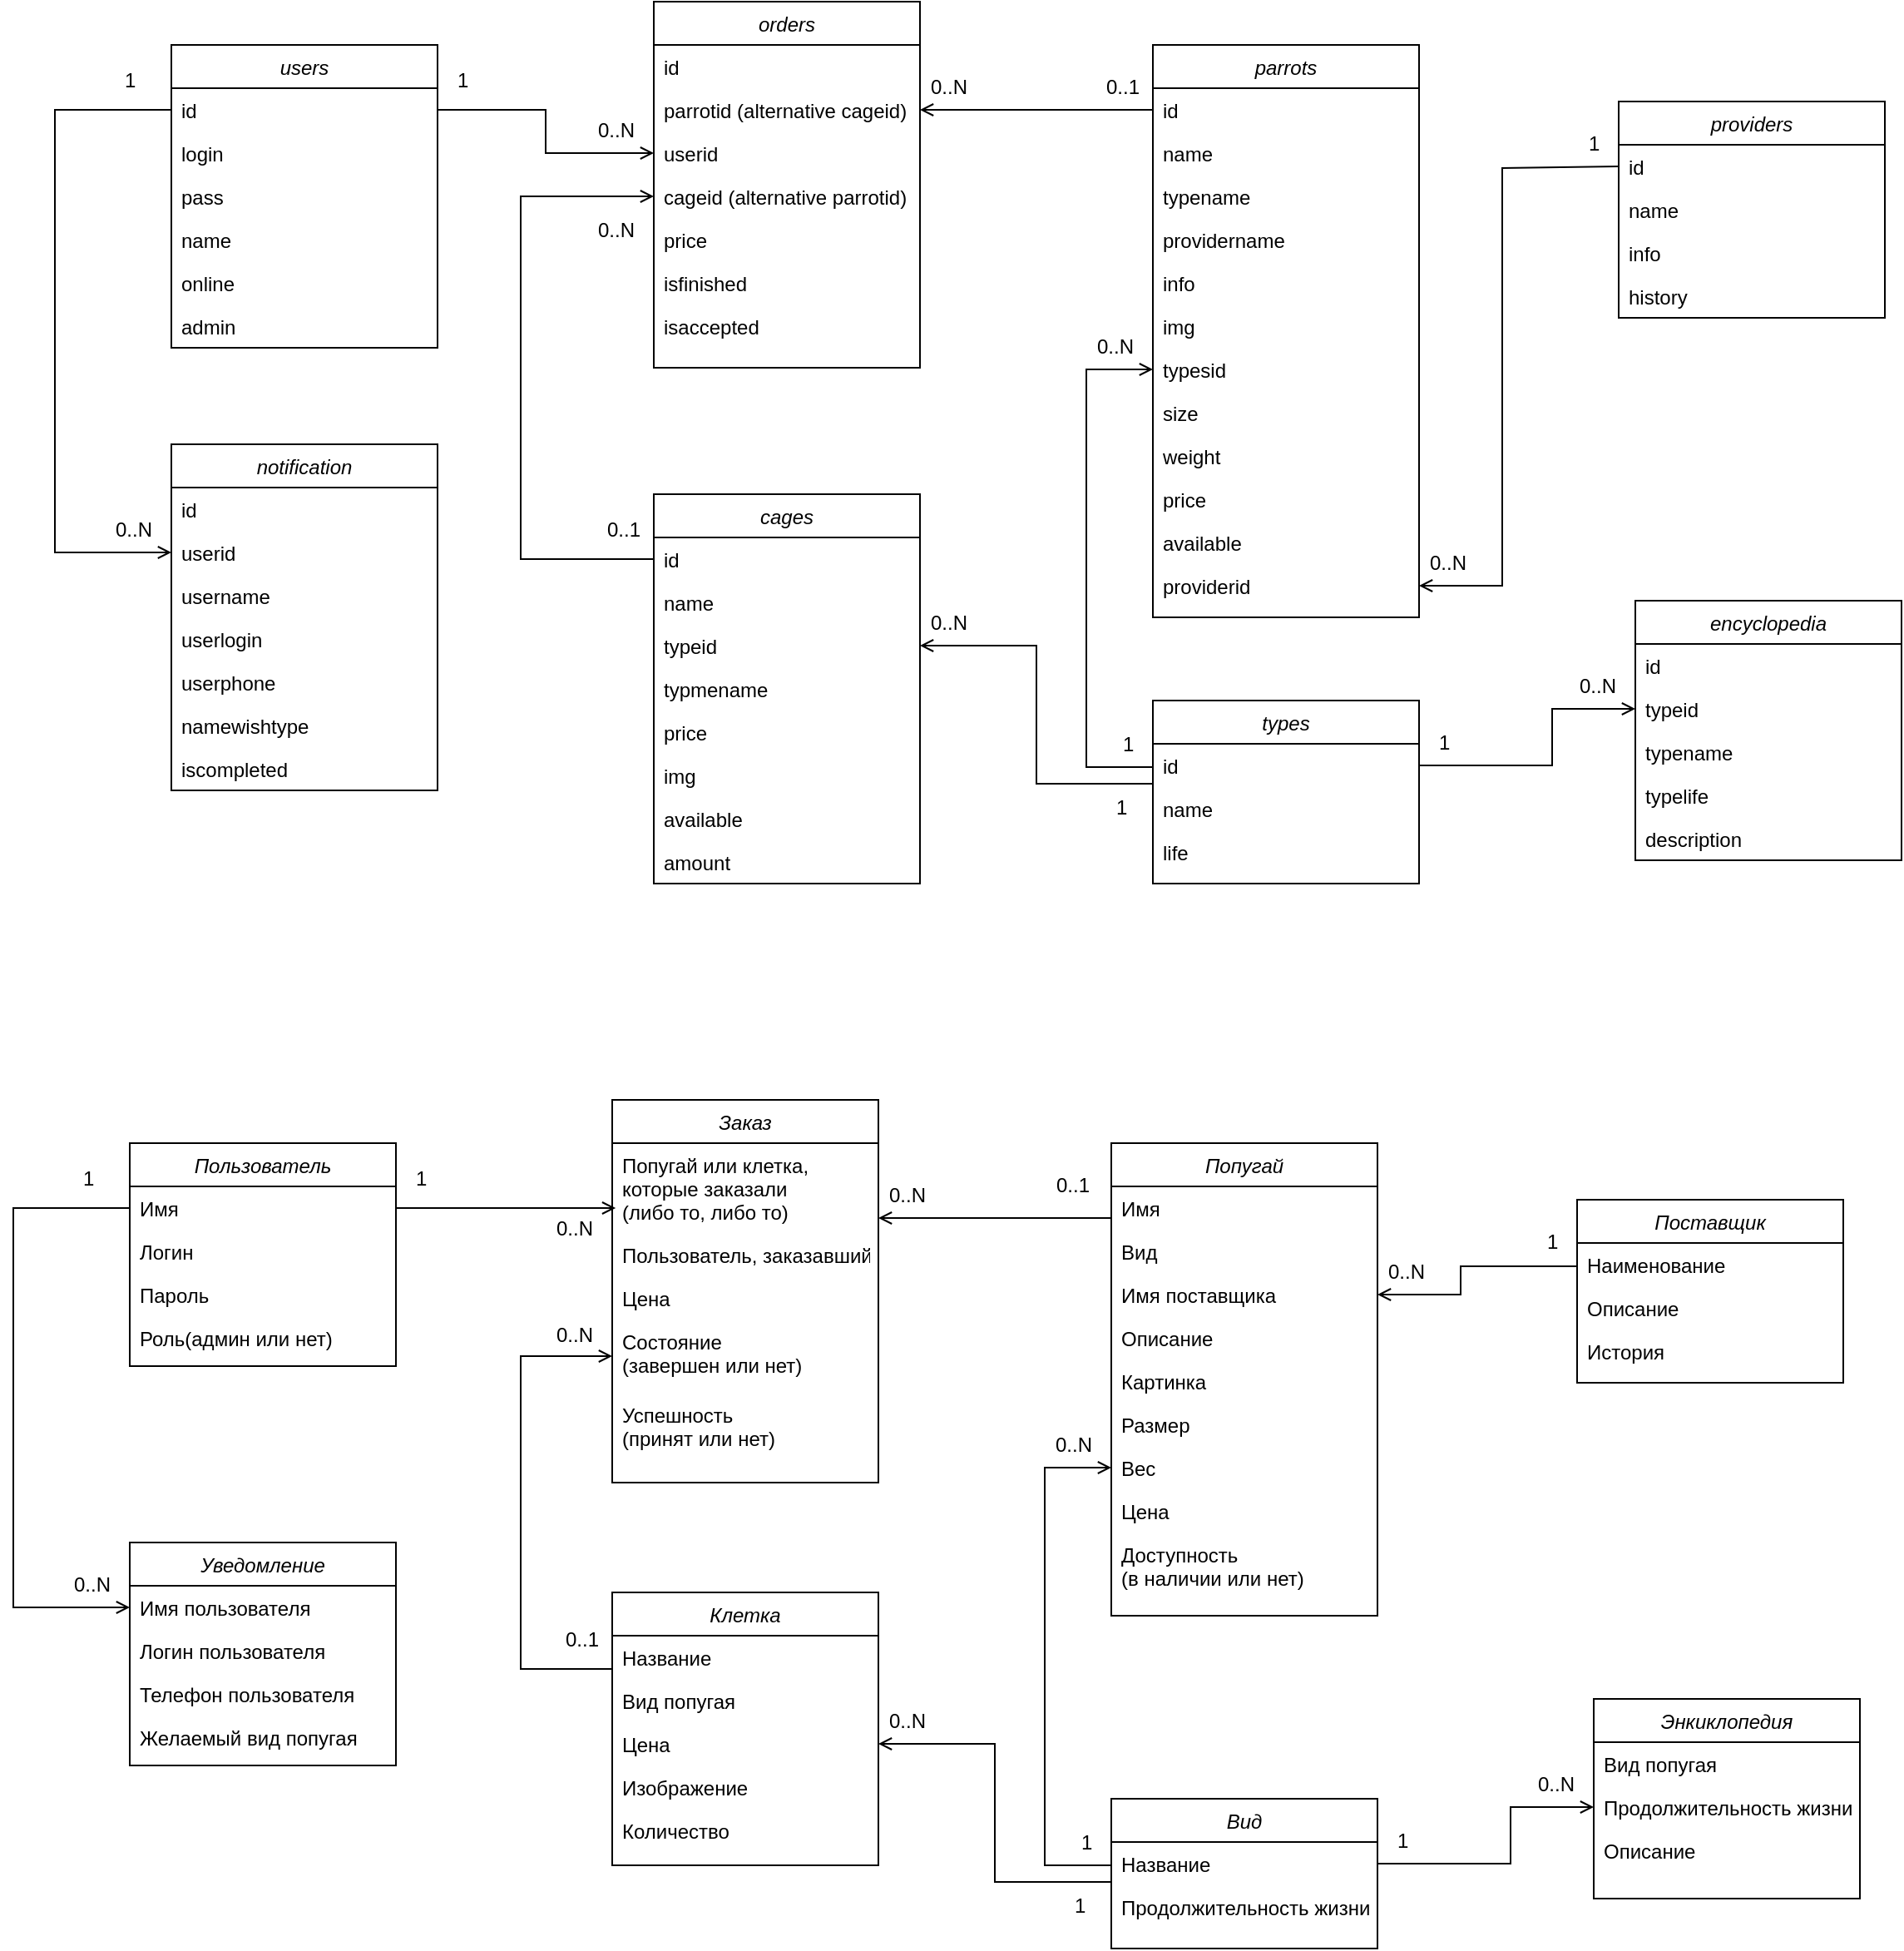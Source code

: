 <mxfile version="15.8.6" type="github">
  <diagram id="C5RBs43oDa-KdzZeNtuy" name="Page-1">
    <mxGraphModel dx="1422" dy="762" grid="1" gridSize="10" guides="1" tooltips="1" connect="1" arrows="1" fold="1" page="1" pageScale="1" pageWidth="1200" pageHeight="1600" math="0" shadow="0">
      <root>
        <mxCell id="WIyWlLk6GJQsqaUBKTNV-0" />
        <mxCell id="WIyWlLk6GJQsqaUBKTNV-1" parent="WIyWlLk6GJQsqaUBKTNV-0" />
        <mxCell id="zkfFHV4jXpPFQw0GAbJ--0" value="users" style="swimlane;fontStyle=2;align=center;verticalAlign=top;childLayout=stackLayout;horizontal=1;startSize=26;horizontalStack=0;resizeParent=1;resizeLast=0;collapsible=1;marginBottom=0;rounded=0;shadow=0;strokeWidth=1;" parent="WIyWlLk6GJQsqaUBKTNV-1" vertex="1">
          <mxGeometry x="140" y="116" width="160" height="182" as="geometry">
            <mxRectangle x="230" y="140" width="160" height="26" as="alternateBounds" />
          </mxGeometry>
        </mxCell>
        <mxCell id="zkfFHV4jXpPFQw0GAbJ--1" value="id" style="text;align=left;verticalAlign=top;spacingLeft=4;spacingRight=4;overflow=hidden;rotatable=0;points=[[0,0.5],[1,0.5]];portConstraint=eastwest;" parent="zkfFHV4jXpPFQw0GAbJ--0" vertex="1">
          <mxGeometry y="26" width="160" height="26" as="geometry" />
        </mxCell>
        <mxCell id="zkfFHV4jXpPFQw0GAbJ--2" value="login&#xa;" style="text;align=left;verticalAlign=top;spacingLeft=4;spacingRight=4;overflow=hidden;rotatable=0;points=[[0,0.5],[1,0.5]];portConstraint=eastwest;rounded=0;shadow=0;html=0;" parent="zkfFHV4jXpPFQw0GAbJ--0" vertex="1">
          <mxGeometry y="52" width="160" height="26" as="geometry" />
        </mxCell>
        <mxCell id="zkfFHV4jXpPFQw0GAbJ--3" value="pass" style="text;align=left;verticalAlign=top;spacingLeft=4;spacingRight=4;overflow=hidden;rotatable=0;points=[[0,0.5],[1,0.5]];portConstraint=eastwest;rounded=0;shadow=0;html=0;" parent="zkfFHV4jXpPFQw0GAbJ--0" vertex="1">
          <mxGeometry y="78" width="160" height="26" as="geometry" />
        </mxCell>
        <mxCell id="x8cH7TtN86eXFYDbmNAZ-0" value="name" style="text;align=left;verticalAlign=top;spacingLeft=4;spacingRight=4;overflow=hidden;rotatable=0;points=[[0,0.5],[1,0.5]];portConstraint=eastwest;rounded=0;shadow=0;html=0;" parent="zkfFHV4jXpPFQw0GAbJ--0" vertex="1">
          <mxGeometry y="104" width="160" height="26" as="geometry" />
        </mxCell>
        <mxCell id="x8cH7TtN86eXFYDbmNAZ-2" value="online" style="text;align=left;verticalAlign=top;spacingLeft=4;spacingRight=4;overflow=hidden;rotatable=0;points=[[0,0.5],[1,0.5]];portConstraint=eastwest;rounded=0;shadow=0;html=0;" parent="zkfFHV4jXpPFQw0GAbJ--0" vertex="1">
          <mxGeometry y="130" width="160" height="26" as="geometry" />
        </mxCell>
        <mxCell id="x8cH7TtN86eXFYDbmNAZ-4" value="admin" style="text;align=left;verticalAlign=top;spacingLeft=4;spacingRight=4;overflow=hidden;rotatable=0;points=[[0,0.5],[1,0.5]];portConstraint=eastwest;rounded=0;shadow=0;html=0;" parent="zkfFHV4jXpPFQw0GAbJ--0" vertex="1">
          <mxGeometry y="156" width="160" height="26" as="geometry" />
        </mxCell>
        <mxCell id="x8cH7TtN86eXFYDbmNAZ-5" value="notification" style="swimlane;fontStyle=2;align=center;verticalAlign=top;childLayout=stackLayout;horizontal=1;startSize=26;horizontalStack=0;resizeParent=1;resizeLast=0;collapsible=1;marginBottom=0;rounded=0;shadow=0;strokeWidth=1;" parent="WIyWlLk6GJQsqaUBKTNV-1" vertex="1">
          <mxGeometry x="140" y="356" width="160" height="208" as="geometry">
            <mxRectangle x="230" y="140" width="160" height="26" as="alternateBounds" />
          </mxGeometry>
        </mxCell>
        <mxCell id="x8cH7TtN86eXFYDbmNAZ-6" value="id" style="text;align=left;verticalAlign=top;spacingLeft=4;spacingRight=4;overflow=hidden;rotatable=0;points=[[0,0.5],[1,0.5]];portConstraint=eastwest;" parent="x8cH7TtN86eXFYDbmNAZ-5" vertex="1">
          <mxGeometry y="26" width="160" height="26" as="geometry" />
        </mxCell>
        <mxCell id="x8cH7TtN86eXFYDbmNAZ-7" value="userid" style="text;align=left;verticalAlign=top;spacingLeft=4;spacingRight=4;overflow=hidden;rotatable=0;points=[[0,0.5],[1,0.5]];portConstraint=eastwest;rounded=0;shadow=0;html=0;" parent="x8cH7TtN86eXFYDbmNAZ-5" vertex="1">
          <mxGeometry y="52" width="160" height="26" as="geometry" />
        </mxCell>
        <mxCell id="x8cH7TtN86eXFYDbmNAZ-8" value="username" style="text;align=left;verticalAlign=top;spacingLeft=4;spacingRight=4;overflow=hidden;rotatable=0;points=[[0,0.5],[1,0.5]];portConstraint=eastwest;rounded=0;shadow=0;html=0;" parent="x8cH7TtN86eXFYDbmNAZ-5" vertex="1">
          <mxGeometry y="78" width="160" height="26" as="geometry" />
        </mxCell>
        <mxCell id="x8cH7TtN86eXFYDbmNAZ-9" value="userlogin" style="text;align=left;verticalAlign=top;spacingLeft=4;spacingRight=4;overflow=hidden;rotatable=0;points=[[0,0.5],[1,0.5]];portConstraint=eastwest;rounded=0;shadow=0;html=0;" parent="x8cH7TtN86eXFYDbmNAZ-5" vertex="1">
          <mxGeometry y="104" width="160" height="26" as="geometry" />
        </mxCell>
        <mxCell id="x8cH7TtN86eXFYDbmNAZ-10" value="userphone" style="text;align=left;verticalAlign=top;spacingLeft=4;spacingRight=4;overflow=hidden;rotatable=0;points=[[0,0.5],[1,0.5]];portConstraint=eastwest;rounded=0;shadow=0;html=0;" parent="x8cH7TtN86eXFYDbmNAZ-5" vertex="1">
          <mxGeometry y="130" width="160" height="26" as="geometry" />
        </mxCell>
        <mxCell id="x8cH7TtN86eXFYDbmNAZ-11" value="namewishtype" style="text;align=left;verticalAlign=top;spacingLeft=4;spacingRight=4;overflow=hidden;rotatable=0;points=[[0,0.5],[1,0.5]];portConstraint=eastwest;rounded=0;shadow=0;html=0;" parent="x8cH7TtN86eXFYDbmNAZ-5" vertex="1">
          <mxGeometry y="156" width="160" height="26" as="geometry" />
        </mxCell>
        <mxCell id="x8cH7TtN86eXFYDbmNAZ-13" value="iscompleted" style="text;align=left;verticalAlign=top;spacingLeft=4;spacingRight=4;overflow=hidden;rotatable=0;points=[[0,0.5],[1,0.5]];portConstraint=eastwest;rounded=0;shadow=0;html=0;" parent="x8cH7TtN86eXFYDbmNAZ-5" vertex="1">
          <mxGeometry y="182" width="160" height="26" as="geometry" />
        </mxCell>
        <mxCell id="x8cH7TtN86eXFYDbmNAZ-14" value="" style="endArrow=open;shadow=0;strokeWidth=1;rounded=0;endFill=1;edgeStyle=elbowEdgeStyle;elbow=vertical;exitX=0;exitY=0.5;exitDx=0;exitDy=0;entryX=0;entryY=0.5;entryDx=0;entryDy=0;" parent="WIyWlLk6GJQsqaUBKTNV-1" source="zkfFHV4jXpPFQw0GAbJ--1" target="x8cH7TtN86eXFYDbmNAZ-7" edge="1">
          <mxGeometry x="0.5" y="41" relative="1" as="geometry">
            <mxPoint x="310" y="217" as="sourcePoint" />
            <mxPoint x="438" y="217" as="targetPoint" />
            <mxPoint x="-40" y="32" as="offset" />
            <Array as="points">
              <mxPoint x="70" y="286" />
            </Array>
          </mxGeometry>
        </mxCell>
        <mxCell id="x8cH7TtN86eXFYDbmNAZ-15" value="1" style="resizable=0;align=left;verticalAlign=bottom;labelBackgroundColor=none;fontSize=12;" parent="x8cH7TtN86eXFYDbmNAZ-14" connectable="0" vertex="1">
          <mxGeometry x="-1" relative="1" as="geometry">
            <mxPoint x="-30" y="-9" as="offset" />
          </mxGeometry>
        </mxCell>
        <mxCell id="x8cH7TtN86eXFYDbmNAZ-16" value="0..N" style="resizable=0;align=right;verticalAlign=bottom;labelBackgroundColor=none;fontSize=12;" parent="x8cH7TtN86eXFYDbmNAZ-14" connectable="0" vertex="1">
          <mxGeometry x="1" relative="1" as="geometry">
            <mxPoint x="-10" y="-5" as="offset" />
          </mxGeometry>
        </mxCell>
        <mxCell id="x8cH7TtN86eXFYDbmNAZ-25" value="orders" style="swimlane;fontStyle=2;align=center;verticalAlign=top;childLayout=stackLayout;horizontal=1;startSize=26;horizontalStack=0;resizeParent=1;resizeLast=0;collapsible=1;marginBottom=0;rounded=0;shadow=0;strokeWidth=1;" parent="WIyWlLk6GJQsqaUBKTNV-1" vertex="1">
          <mxGeometry x="430" y="90" width="160" height="220" as="geometry">
            <mxRectangle x="230" y="140" width="160" height="26" as="alternateBounds" />
          </mxGeometry>
        </mxCell>
        <mxCell id="x8cH7TtN86eXFYDbmNAZ-26" value="id" style="text;align=left;verticalAlign=top;spacingLeft=4;spacingRight=4;overflow=hidden;rotatable=0;points=[[0,0.5],[1,0.5]];portConstraint=eastwest;" parent="x8cH7TtN86eXFYDbmNAZ-25" vertex="1">
          <mxGeometry y="26" width="160" height="26" as="geometry" />
        </mxCell>
        <mxCell id="x8cH7TtN86eXFYDbmNAZ-27" value="parrotid (alternative cageid)" style="text;align=left;verticalAlign=top;spacingLeft=4;spacingRight=4;overflow=hidden;rotatable=0;points=[[0,0.5],[1,0.5]];portConstraint=eastwest;rounded=0;shadow=0;html=0;" parent="x8cH7TtN86eXFYDbmNAZ-25" vertex="1">
          <mxGeometry y="52" width="160" height="26" as="geometry" />
        </mxCell>
        <mxCell id="x8cH7TtN86eXFYDbmNAZ-28" value="userid " style="text;align=left;verticalAlign=top;spacingLeft=4;spacingRight=4;overflow=hidden;rotatable=0;points=[[0,0.5],[1,0.5]];portConstraint=eastwest;rounded=0;shadow=0;html=0;" parent="x8cH7TtN86eXFYDbmNAZ-25" vertex="1">
          <mxGeometry y="78" width="160" height="26" as="geometry" />
        </mxCell>
        <mxCell id="x8cH7TtN86eXFYDbmNAZ-29" value="cageid (alternative parrotid)" style="text;align=left;verticalAlign=top;spacingLeft=4;spacingRight=4;overflow=hidden;rotatable=0;points=[[0,0.5],[1,0.5]];portConstraint=eastwest;rounded=0;shadow=0;html=0;" parent="x8cH7TtN86eXFYDbmNAZ-25" vertex="1">
          <mxGeometry y="104" width="160" height="26" as="geometry" />
        </mxCell>
        <mxCell id="x8cH7TtN86eXFYDbmNAZ-30" value="price " style="text;align=left;verticalAlign=top;spacingLeft=4;spacingRight=4;overflow=hidden;rotatable=0;points=[[0,0.5],[1,0.5]];portConstraint=eastwest;rounded=0;shadow=0;html=0;" parent="x8cH7TtN86eXFYDbmNAZ-25" vertex="1">
          <mxGeometry y="130" width="160" height="26" as="geometry" />
        </mxCell>
        <mxCell id="x8cH7TtN86eXFYDbmNAZ-32" value="isfinished" style="text;align=left;verticalAlign=top;spacingLeft=4;spacingRight=4;overflow=hidden;rotatable=0;points=[[0,0.5],[1,0.5]];portConstraint=eastwest;rounded=0;shadow=0;html=0;" parent="x8cH7TtN86eXFYDbmNAZ-25" vertex="1">
          <mxGeometry y="156" width="160" height="26" as="geometry" />
        </mxCell>
        <mxCell id="x8cH7TtN86eXFYDbmNAZ-35" value="isaccepted" style="text;align=left;verticalAlign=top;spacingLeft=4;spacingRight=4;overflow=hidden;rotatable=0;points=[[0,0.5],[1,0.5]];portConstraint=eastwest;rounded=0;shadow=0;html=0;" parent="x8cH7TtN86eXFYDbmNAZ-25" vertex="1">
          <mxGeometry y="182" width="160" height="26" as="geometry" />
        </mxCell>
        <mxCell id="x8cH7TtN86eXFYDbmNAZ-39" value="" style="endArrow=open;shadow=0;strokeWidth=1;rounded=0;endFill=1;edgeStyle=elbowEdgeStyle;elbow=vertical;exitX=1;exitY=0.5;exitDx=0;exitDy=0;entryX=0;entryY=0.5;entryDx=0;entryDy=0;" parent="WIyWlLk6GJQsqaUBKTNV-1" source="zkfFHV4jXpPFQw0GAbJ--1" target="x8cH7TtN86eXFYDbmNAZ-28" edge="1">
          <mxGeometry x="0.5" y="41" relative="1" as="geometry">
            <mxPoint x="310" y="165" as="sourcePoint" />
            <mxPoint x="390" y="217" as="targetPoint" />
            <mxPoint x="-40" y="32" as="offset" />
            <Array as="points" />
          </mxGeometry>
        </mxCell>
        <mxCell id="x8cH7TtN86eXFYDbmNAZ-40" value="1" style="resizable=0;align=left;verticalAlign=bottom;labelBackgroundColor=none;fontSize=12;" parent="x8cH7TtN86eXFYDbmNAZ-39" connectable="0" vertex="1">
          <mxGeometry x="-1" relative="1" as="geometry">
            <mxPoint x="10" y="-9" as="offset" />
          </mxGeometry>
        </mxCell>
        <mxCell id="x8cH7TtN86eXFYDbmNAZ-43" value="0..N" style="resizable=0;align=right;verticalAlign=bottom;labelBackgroundColor=none;fontSize=12;" parent="WIyWlLk6GJQsqaUBKTNV-1" connectable="0" vertex="1">
          <mxGeometry x="420" y="176" as="geometry" />
        </mxCell>
        <mxCell id="x8cH7TtN86eXFYDbmNAZ-44" value="cages" style="swimlane;fontStyle=2;align=center;verticalAlign=top;childLayout=stackLayout;horizontal=1;startSize=26;horizontalStack=0;resizeParent=1;resizeLast=0;collapsible=1;marginBottom=0;rounded=0;shadow=0;strokeWidth=1;" parent="WIyWlLk6GJQsqaUBKTNV-1" vertex="1">
          <mxGeometry x="430" y="386" width="160" height="234" as="geometry">
            <mxRectangle x="230" y="140" width="160" height="26" as="alternateBounds" />
          </mxGeometry>
        </mxCell>
        <mxCell id="x8cH7TtN86eXFYDbmNAZ-45" value="id" style="text;align=left;verticalAlign=top;spacingLeft=4;spacingRight=4;overflow=hidden;rotatable=0;points=[[0,0.5],[1,0.5]];portConstraint=eastwest;" parent="x8cH7TtN86eXFYDbmNAZ-44" vertex="1">
          <mxGeometry y="26" width="160" height="26" as="geometry" />
        </mxCell>
        <mxCell id="x8cH7TtN86eXFYDbmNAZ-46" value="name" style="text;align=left;verticalAlign=top;spacingLeft=4;spacingRight=4;overflow=hidden;rotatable=0;points=[[0,0.5],[1,0.5]];portConstraint=eastwest;rounded=0;shadow=0;html=0;" parent="x8cH7TtN86eXFYDbmNAZ-44" vertex="1">
          <mxGeometry y="52" width="160" height="26" as="geometry" />
        </mxCell>
        <mxCell id="x8cH7TtN86eXFYDbmNAZ-47" value="typeid" style="text;align=left;verticalAlign=top;spacingLeft=4;spacingRight=4;overflow=hidden;rotatable=0;points=[[0,0.5],[1,0.5]];portConstraint=eastwest;rounded=0;shadow=0;html=0;" parent="x8cH7TtN86eXFYDbmNAZ-44" vertex="1">
          <mxGeometry y="78" width="160" height="26" as="geometry" />
        </mxCell>
        <mxCell id="x8cH7TtN86eXFYDbmNAZ-48" value="typmename" style="text;align=left;verticalAlign=top;spacingLeft=4;spacingRight=4;overflow=hidden;rotatable=0;points=[[0,0.5],[1,0.5]];portConstraint=eastwest;rounded=0;shadow=0;html=0;" parent="x8cH7TtN86eXFYDbmNAZ-44" vertex="1">
          <mxGeometry y="104" width="160" height="26" as="geometry" />
        </mxCell>
        <mxCell id="x8cH7TtN86eXFYDbmNAZ-49" value="price" style="text;align=left;verticalAlign=top;spacingLeft=4;spacingRight=4;overflow=hidden;rotatable=0;points=[[0,0.5],[1,0.5]];portConstraint=eastwest;rounded=0;shadow=0;html=0;" parent="x8cH7TtN86eXFYDbmNAZ-44" vertex="1">
          <mxGeometry y="130" width="160" height="26" as="geometry" />
        </mxCell>
        <mxCell id="x8cH7TtN86eXFYDbmNAZ-50" value="img" style="text;align=left;verticalAlign=top;spacingLeft=4;spacingRight=4;overflow=hidden;rotatable=0;points=[[0,0.5],[1,0.5]];portConstraint=eastwest;rounded=0;shadow=0;html=0;" parent="x8cH7TtN86eXFYDbmNAZ-44" vertex="1">
          <mxGeometry y="156" width="160" height="26" as="geometry" />
        </mxCell>
        <mxCell id="x8cH7TtN86eXFYDbmNAZ-51" value="available" style="text;align=left;verticalAlign=top;spacingLeft=4;spacingRight=4;overflow=hidden;rotatable=0;points=[[0,0.5],[1,0.5]];portConstraint=eastwest;rounded=0;shadow=0;html=0;" parent="x8cH7TtN86eXFYDbmNAZ-44" vertex="1">
          <mxGeometry y="182" width="160" height="26" as="geometry" />
        </mxCell>
        <mxCell id="x8cH7TtN86eXFYDbmNAZ-54" value="amount" style="text;align=left;verticalAlign=top;spacingLeft=4;spacingRight=4;overflow=hidden;rotatable=0;points=[[0,0.5],[1,0.5]];portConstraint=eastwest;rounded=0;shadow=0;html=0;" parent="x8cH7TtN86eXFYDbmNAZ-44" vertex="1">
          <mxGeometry y="208" width="160" height="26" as="geometry" />
        </mxCell>
        <mxCell id="x8cH7TtN86eXFYDbmNAZ-57" value="" style="endArrow=open;shadow=0;strokeWidth=1;rounded=0;endFill=1;edgeStyle=elbowEdgeStyle;elbow=vertical;exitX=0;exitY=0.5;exitDx=0;exitDy=0;entryX=0;entryY=0.5;entryDx=0;entryDy=0;" parent="WIyWlLk6GJQsqaUBKTNV-1" source="x8cH7TtN86eXFYDbmNAZ-45" target="x8cH7TtN86eXFYDbmNAZ-29" edge="1">
          <mxGeometry x="0.5" y="41" relative="1" as="geometry">
            <mxPoint x="380" y="236" as="sourcePoint" />
            <mxPoint x="380" y="502" as="targetPoint" />
            <mxPoint x="-40" y="32" as="offset" />
            <Array as="points">
              <mxPoint x="350" y="316" />
            </Array>
          </mxGeometry>
        </mxCell>
        <mxCell id="x8cH7TtN86eXFYDbmNAZ-58" value="0..1" style="resizable=0;align=left;verticalAlign=bottom;labelBackgroundColor=none;fontSize=12;" parent="x8cH7TtN86eXFYDbmNAZ-57" connectable="0" vertex="1">
          <mxGeometry x="-1" relative="1" as="geometry">
            <mxPoint x="-30" y="-9" as="offset" />
          </mxGeometry>
        </mxCell>
        <mxCell id="x8cH7TtN86eXFYDbmNAZ-59" value="0..N" style="resizable=0;align=right;verticalAlign=bottom;labelBackgroundColor=none;fontSize=12;" parent="x8cH7TtN86eXFYDbmNAZ-57" connectable="0" vertex="1">
          <mxGeometry x="1" relative="1" as="geometry">
            <mxPoint x="-10" y="29" as="offset" />
          </mxGeometry>
        </mxCell>
        <mxCell id="x8cH7TtN86eXFYDbmNAZ-61" value="parrots" style="swimlane;fontStyle=2;align=center;verticalAlign=top;childLayout=stackLayout;horizontal=1;startSize=26;horizontalStack=0;resizeParent=1;resizeLast=0;collapsible=1;marginBottom=0;rounded=0;shadow=0;strokeWidth=1;" parent="WIyWlLk6GJQsqaUBKTNV-1" vertex="1">
          <mxGeometry x="730" y="116" width="160" height="344" as="geometry">
            <mxRectangle x="230" y="140" width="160" height="26" as="alternateBounds" />
          </mxGeometry>
        </mxCell>
        <mxCell id="x8cH7TtN86eXFYDbmNAZ-62" value="id" style="text;align=left;verticalAlign=top;spacingLeft=4;spacingRight=4;overflow=hidden;rotatable=0;points=[[0,0.5],[1,0.5]];portConstraint=eastwest;" parent="x8cH7TtN86eXFYDbmNAZ-61" vertex="1">
          <mxGeometry y="26" width="160" height="26" as="geometry" />
        </mxCell>
        <mxCell id="x8cH7TtN86eXFYDbmNAZ-63" value="name" style="text;align=left;verticalAlign=top;spacingLeft=4;spacingRight=4;overflow=hidden;rotatable=0;points=[[0,0.5],[1,0.5]];portConstraint=eastwest;rounded=0;shadow=0;html=0;" parent="x8cH7TtN86eXFYDbmNAZ-61" vertex="1">
          <mxGeometry y="52" width="160" height="26" as="geometry" />
        </mxCell>
        <mxCell id="x8cH7TtN86eXFYDbmNAZ-64" value="typename" style="text;align=left;verticalAlign=top;spacingLeft=4;spacingRight=4;overflow=hidden;rotatable=0;points=[[0,0.5],[1,0.5]];portConstraint=eastwest;rounded=0;shadow=0;html=0;" parent="x8cH7TtN86eXFYDbmNAZ-61" vertex="1">
          <mxGeometry y="78" width="160" height="26" as="geometry" />
        </mxCell>
        <mxCell id="x8cH7TtN86eXFYDbmNAZ-65" value="providername" style="text;align=left;verticalAlign=top;spacingLeft=4;spacingRight=4;overflow=hidden;rotatable=0;points=[[0,0.5],[1,0.5]];portConstraint=eastwest;rounded=0;shadow=0;html=0;" parent="x8cH7TtN86eXFYDbmNAZ-61" vertex="1">
          <mxGeometry y="104" width="160" height="26" as="geometry" />
        </mxCell>
        <mxCell id="x8cH7TtN86eXFYDbmNAZ-66" value="info" style="text;align=left;verticalAlign=top;spacingLeft=4;spacingRight=4;overflow=hidden;rotatable=0;points=[[0,0.5],[1,0.5]];portConstraint=eastwest;rounded=0;shadow=0;html=0;" parent="x8cH7TtN86eXFYDbmNAZ-61" vertex="1">
          <mxGeometry y="130" width="160" height="26" as="geometry" />
        </mxCell>
        <mxCell id="x8cH7TtN86eXFYDbmNAZ-67" value="img" style="text;align=left;verticalAlign=top;spacingLeft=4;spacingRight=4;overflow=hidden;rotatable=0;points=[[0,0.5],[1,0.5]];portConstraint=eastwest;rounded=0;shadow=0;html=0;" parent="x8cH7TtN86eXFYDbmNAZ-61" vertex="1">
          <mxGeometry y="156" width="160" height="26" as="geometry" />
        </mxCell>
        <mxCell id="x8cH7TtN86eXFYDbmNAZ-68" value="typesid" style="text;align=left;verticalAlign=top;spacingLeft=4;spacingRight=4;overflow=hidden;rotatable=0;points=[[0,0.5],[1,0.5]];portConstraint=eastwest;rounded=0;shadow=0;html=0;" parent="x8cH7TtN86eXFYDbmNAZ-61" vertex="1">
          <mxGeometry y="182" width="160" height="26" as="geometry" />
        </mxCell>
        <mxCell id="x8cH7TtN86eXFYDbmNAZ-69" value="size" style="text;align=left;verticalAlign=top;spacingLeft=4;spacingRight=4;overflow=hidden;rotatable=0;points=[[0,0.5],[1,0.5]];portConstraint=eastwest;rounded=0;shadow=0;html=0;" parent="x8cH7TtN86eXFYDbmNAZ-61" vertex="1">
          <mxGeometry y="208" width="160" height="26" as="geometry" />
        </mxCell>
        <mxCell id="x8cH7TtN86eXFYDbmNAZ-70" value="weight" style="text;align=left;verticalAlign=top;spacingLeft=4;spacingRight=4;overflow=hidden;rotatable=0;points=[[0,0.5],[1,0.5]];portConstraint=eastwest;rounded=0;shadow=0;html=0;" parent="x8cH7TtN86eXFYDbmNAZ-61" vertex="1">
          <mxGeometry y="234" width="160" height="26" as="geometry" />
        </mxCell>
        <mxCell id="x8cH7TtN86eXFYDbmNAZ-71" value="price" style="text;align=left;verticalAlign=top;spacingLeft=4;spacingRight=4;overflow=hidden;rotatable=0;points=[[0,0.5],[1,0.5]];portConstraint=eastwest;rounded=0;shadow=0;html=0;" parent="x8cH7TtN86eXFYDbmNAZ-61" vertex="1">
          <mxGeometry y="260" width="160" height="26" as="geometry" />
        </mxCell>
        <mxCell id="x8cH7TtN86eXFYDbmNAZ-73" value="available" style="text;align=left;verticalAlign=top;spacingLeft=4;spacingRight=4;overflow=hidden;rotatable=0;points=[[0,0.5],[1,0.5]];portConstraint=eastwest;rounded=0;shadow=0;html=0;" parent="x8cH7TtN86eXFYDbmNAZ-61" vertex="1">
          <mxGeometry y="286" width="160" height="26" as="geometry" />
        </mxCell>
        <mxCell id="x8cH7TtN86eXFYDbmNAZ-74" value="providerid" style="text;align=left;verticalAlign=top;spacingLeft=4;spacingRight=4;overflow=hidden;rotatable=0;points=[[0,0.5],[1,0.5]];portConstraint=eastwest;rounded=0;shadow=0;html=0;" parent="x8cH7TtN86eXFYDbmNAZ-61" vertex="1">
          <mxGeometry y="312" width="160" height="26" as="geometry" />
        </mxCell>
        <mxCell id="x8cH7TtN86eXFYDbmNAZ-79" value="" style="endArrow=open;shadow=0;strokeWidth=1;rounded=0;endFill=1;edgeStyle=elbowEdgeStyle;elbow=vertical;exitX=0;exitY=0.5;exitDx=0;exitDy=0;entryX=1;entryY=0.5;entryDx=0;entryDy=0;" parent="WIyWlLk6GJQsqaUBKTNV-1" source="x8cH7TtN86eXFYDbmNAZ-62" target="x8cH7TtN86eXFYDbmNAZ-27" edge="1">
          <mxGeometry x="0.5" y="41" relative="1" as="geometry">
            <mxPoint x="660" y="230" as="sourcePoint" />
            <mxPoint x="660" y="496" as="targetPoint" />
            <mxPoint x="-40" y="32" as="offset" />
            <Array as="points">
              <mxPoint x="710" y="155" />
            </Array>
          </mxGeometry>
        </mxCell>
        <mxCell id="x8cH7TtN86eXFYDbmNAZ-80" value="0..1" style="resizable=0;align=left;verticalAlign=bottom;labelBackgroundColor=none;fontSize=12;" parent="x8cH7TtN86eXFYDbmNAZ-79" connectable="0" vertex="1">
          <mxGeometry x="-1" relative="1" as="geometry">
            <mxPoint x="-30" y="-5" as="offset" />
          </mxGeometry>
        </mxCell>
        <mxCell id="x8cH7TtN86eXFYDbmNAZ-81" value="0..N" style="resizable=0;align=right;verticalAlign=bottom;labelBackgroundColor=none;fontSize=12;" parent="x8cH7TtN86eXFYDbmNAZ-79" connectable="0" vertex="1">
          <mxGeometry x="1" relative="1" as="geometry">
            <mxPoint x="30" y="-5" as="offset" />
          </mxGeometry>
        </mxCell>
        <mxCell id="x8cH7TtN86eXFYDbmNAZ-82" value="types" style="swimlane;fontStyle=2;align=center;verticalAlign=top;childLayout=stackLayout;horizontal=1;startSize=26;horizontalStack=0;resizeParent=1;resizeLast=0;collapsible=1;marginBottom=0;rounded=0;shadow=0;strokeWidth=1;" parent="WIyWlLk6GJQsqaUBKTNV-1" vertex="1">
          <mxGeometry x="730" y="510" width="160" height="110" as="geometry">
            <mxRectangle x="230" y="140" width="160" height="26" as="alternateBounds" />
          </mxGeometry>
        </mxCell>
        <mxCell id="x8cH7TtN86eXFYDbmNAZ-83" value="id" style="text;align=left;verticalAlign=top;spacingLeft=4;spacingRight=4;overflow=hidden;rotatable=0;points=[[0,0.5],[1,0.5]];portConstraint=eastwest;" parent="x8cH7TtN86eXFYDbmNAZ-82" vertex="1">
          <mxGeometry y="26" width="160" height="26" as="geometry" />
        </mxCell>
        <mxCell id="x8cH7TtN86eXFYDbmNAZ-84" value="name" style="text;align=left;verticalAlign=top;spacingLeft=4;spacingRight=4;overflow=hidden;rotatable=0;points=[[0,0.5],[1,0.5]];portConstraint=eastwest;rounded=0;shadow=0;html=0;" parent="x8cH7TtN86eXFYDbmNAZ-82" vertex="1">
          <mxGeometry y="52" width="160" height="26" as="geometry" />
        </mxCell>
        <mxCell id="x8cH7TtN86eXFYDbmNAZ-85" value="life" style="text;align=left;verticalAlign=top;spacingLeft=4;spacingRight=4;overflow=hidden;rotatable=0;points=[[0,0.5],[1,0.5]];portConstraint=eastwest;rounded=0;shadow=0;html=0;" parent="x8cH7TtN86eXFYDbmNAZ-82" vertex="1">
          <mxGeometry y="78" width="160" height="26" as="geometry" />
        </mxCell>
        <mxCell id="x8cH7TtN86eXFYDbmNAZ-91" value="" style="endArrow=open;shadow=0;strokeWidth=1;rounded=0;endFill=1;elbow=vertical;exitX=0;exitY=0.5;exitDx=0;exitDy=0;entryX=1;entryY=0.5;entryDx=0;entryDy=0;edgeStyle=orthogonalEdgeStyle;" parent="WIyWlLk6GJQsqaUBKTNV-1" source="x8cH7TtN86eXFYDbmNAZ-83" target="x8cH7TtN86eXFYDbmNAZ-47" edge="1">
          <mxGeometry x="0.5" y="41" relative="1" as="geometry">
            <mxPoint x="700" y="550" as="sourcePoint" />
            <mxPoint x="560" y="550" as="targetPoint" />
            <mxPoint x="-40" y="32" as="offset" />
            <Array as="points">
              <mxPoint x="730" y="560" />
              <mxPoint x="660" y="560" />
              <mxPoint x="660" y="477" />
            </Array>
          </mxGeometry>
        </mxCell>
        <mxCell id="x8cH7TtN86eXFYDbmNAZ-93" value="0..N" style="resizable=0;align=right;verticalAlign=bottom;labelBackgroundColor=none;fontSize=12;" parent="x8cH7TtN86eXFYDbmNAZ-91" connectable="0" vertex="1">
          <mxGeometry x="1" relative="1" as="geometry">
            <mxPoint x="30" y="-5" as="offset" />
          </mxGeometry>
        </mxCell>
        <mxCell id="x8cH7TtN86eXFYDbmNAZ-94" value="" style="endArrow=open;shadow=0;strokeWidth=1;rounded=0;endFill=1;elbow=vertical;entryX=0;entryY=0.5;entryDx=0;entryDy=0;edgeStyle=orthogonalEdgeStyle;" parent="WIyWlLk6GJQsqaUBKTNV-1" target="x8cH7TtN86eXFYDbmNAZ-68" edge="1">
          <mxGeometry x="0.5" y="41" relative="1" as="geometry">
            <mxPoint x="730" y="550" as="sourcePoint" />
            <mxPoint x="600" y="487" as="targetPoint" />
            <mxPoint x="-40" y="32" as="offset" />
            <Array as="points">
              <mxPoint x="730" y="550" />
              <mxPoint x="690" y="550" />
              <mxPoint x="690" y="311" />
            </Array>
          </mxGeometry>
        </mxCell>
        <mxCell id="x8cH7TtN86eXFYDbmNAZ-95" value="1" style="resizable=0;align=left;verticalAlign=bottom;labelBackgroundColor=none;fontSize=12;" parent="x8cH7TtN86eXFYDbmNAZ-94" connectable="0" vertex="1">
          <mxGeometry x="-1" relative="1" as="geometry">
            <mxPoint x="-20" y="-5" as="offset" />
          </mxGeometry>
        </mxCell>
        <mxCell id="x8cH7TtN86eXFYDbmNAZ-96" value="0..N" style="resizable=0;align=right;verticalAlign=bottom;labelBackgroundColor=none;fontSize=12;" parent="x8cH7TtN86eXFYDbmNAZ-94" connectable="0" vertex="1">
          <mxGeometry x="1" relative="1" as="geometry">
            <mxPoint x="-10" y="-5" as="offset" />
          </mxGeometry>
        </mxCell>
        <mxCell id="x8cH7TtN86eXFYDbmNAZ-98" value="providers" style="swimlane;fontStyle=2;align=center;verticalAlign=top;childLayout=stackLayout;horizontal=1;startSize=26;horizontalStack=0;resizeParent=1;resizeLast=0;collapsible=1;marginBottom=0;rounded=0;shadow=0;strokeWidth=1;" parent="WIyWlLk6GJQsqaUBKTNV-1" vertex="1">
          <mxGeometry x="1010" y="150" width="160" height="130" as="geometry">
            <mxRectangle x="230" y="140" width="160" height="26" as="alternateBounds" />
          </mxGeometry>
        </mxCell>
        <mxCell id="x8cH7TtN86eXFYDbmNAZ-99" value="id" style="text;align=left;verticalAlign=top;spacingLeft=4;spacingRight=4;overflow=hidden;rotatable=0;points=[[0,0.5],[1,0.5]];portConstraint=eastwest;" parent="x8cH7TtN86eXFYDbmNAZ-98" vertex="1">
          <mxGeometry y="26" width="160" height="26" as="geometry" />
        </mxCell>
        <mxCell id="x8cH7TtN86eXFYDbmNAZ-100" value="name" style="text;align=left;verticalAlign=top;spacingLeft=4;spacingRight=4;overflow=hidden;rotatable=0;points=[[0,0.5],[1,0.5]];portConstraint=eastwest;rounded=0;shadow=0;html=0;" parent="x8cH7TtN86eXFYDbmNAZ-98" vertex="1">
          <mxGeometry y="52" width="160" height="26" as="geometry" />
        </mxCell>
        <mxCell id="x8cH7TtN86eXFYDbmNAZ-101" value="info" style="text;align=left;verticalAlign=top;spacingLeft=4;spacingRight=4;overflow=hidden;rotatable=0;points=[[0,0.5],[1,0.5]];portConstraint=eastwest;rounded=0;shadow=0;html=0;" parent="x8cH7TtN86eXFYDbmNAZ-98" vertex="1">
          <mxGeometry y="78" width="160" height="26" as="geometry" />
        </mxCell>
        <mxCell id="x8cH7TtN86eXFYDbmNAZ-102" value="history" style="text;align=left;verticalAlign=top;spacingLeft=4;spacingRight=4;overflow=hidden;rotatable=0;points=[[0,0.5],[1,0.5]];portConstraint=eastwest;rounded=0;shadow=0;html=0;" parent="x8cH7TtN86eXFYDbmNAZ-98" vertex="1">
          <mxGeometry y="104" width="160" height="26" as="geometry" />
        </mxCell>
        <mxCell id="x8cH7TtN86eXFYDbmNAZ-103" value="" style="endArrow=open;shadow=0;strokeWidth=1;rounded=0;endFill=1;elbow=vertical;exitX=0;exitY=0.5;exitDx=0;exitDy=0;entryX=1;entryY=0.5;entryDx=0;entryDy=0;edgeStyle=orthogonalEdgeStyle;" parent="WIyWlLk6GJQsqaUBKTNV-1" source="x8cH7TtN86eXFYDbmNAZ-99" target="x8cH7TtN86eXFYDbmNAZ-74" edge="1">
          <mxGeometry x="0.5" y="41" relative="1" as="geometry">
            <mxPoint x="1020" y="298" as="sourcePoint" />
            <mxPoint x="880" y="226" as="targetPoint" />
            <mxPoint x="-40" y="32" as="offset" />
            <Array as="points">
              <mxPoint x="1010" y="190" />
              <mxPoint x="940" y="190" />
              <mxPoint x="940" y="441" />
            </Array>
          </mxGeometry>
        </mxCell>
        <mxCell id="x8cH7TtN86eXFYDbmNAZ-104" value="1" style="resizable=0;align=left;verticalAlign=bottom;labelBackgroundColor=none;fontSize=12;" parent="x8cH7TtN86eXFYDbmNAZ-103" connectable="0" vertex="1">
          <mxGeometry x="-1" relative="1" as="geometry">
            <mxPoint x="-20" y="-5" as="offset" />
          </mxGeometry>
        </mxCell>
        <mxCell id="x8cH7TtN86eXFYDbmNAZ-105" value="0..N" style="resizable=0;align=right;verticalAlign=bottom;labelBackgroundColor=none;fontSize=12;" parent="x8cH7TtN86eXFYDbmNAZ-103" connectable="0" vertex="1">
          <mxGeometry x="1" relative="1" as="geometry">
            <mxPoint x="30" y="-5" as="offset" />
          </mxGeometry>
        </mxCell>
        <mxCell id="x8cH7TtN86eXFYDbmNAZ-106" value="encyclopedia" style="swimlane;fontStyle=2;align=center;verticalAlign=top;childLayout=stackLayout;horizontal=1;startSize=26;horizontalStack=0;resizeParent=1;resizeLast=0;collapsible=1;marginBottom=0;rounded=0;shadow=0;strokeWidth=1;" parent="WIyWlLk6GJQsqaUBKTNV-1" vertex="1">
          <mxGeometry x="1020" y="450" width="160" height="156" as="geometry">
            <mxRectangle x="230" y="140" width="160" height="26" as="alternateBounds" />
          </mxGeometry>
        </mxCell>
        <mxCell id="x8cH7TtN86eXFYDbmNAZ-107" value="id" style="text;align=left;verticalAlign=top;spacingLeft=4;spacingRight=4;overflow=hidden;rotatable=0;points=[[0,0.5],[1,0.5]];portConstraint=eastwest;" parent="x8cH7TtN86eXFYDbmNAZ-106" vertex="1">
          <mxGeometry y="26" width="160" height="26" as="geometry" />
        </mxCell>
        <mxCell id="x8cH7TtN86eXFYDbmNAZ-108" value="typeid" style="text;align=left;verticalAlign=top;spacingLeft=4;spacingRight=4;overflow=hidden;rotatable=0;points=[[0,0.5],[1,0.5]];portConstraint=eastwest;rounded=0;shadow=0;html=0;" parent="x8cH7TtN86eXFYDbmNAZ-106" vertex="1">
          <mxGeometry y="52" width="160" height="26" as="geometry" />
        </mxCell>
        <mxCell id="x8cH7TtN86eXFYDbmNAZ-109" value="typename" style="text;align=left;verticalAlign=top;spacingLeft=4;spacingRight=4;overflow=hidden;rotatable=0;points=[[0,0.5],[1,0.5]];portConstraint=eastwest;rounded=0;shadow=0;html=0;" parent="x8cH7TtN86eXFYDbmNAZ-106" vertex="1">
          <mxGeometry y="78" width="160" height="26" as="geometry" />
        </mxCell>
        <mxCell id="x8cH7TtN86eXFYDbmNAZ-110" value="typelife" style="text;align=left;verticalAlign=top;spacingLeft=4;spacingRight=4;overflow=hidden;rotatable=0;points=[[0,0.5],[1,0.5]];portConstraint=eastwest;rounded=0;shadow=0;html=0;" parent="x8cH7TtN86eXFYDbmNAZ-106" vertex="1">
          <mxGeometry y="104" width="160" height="26" as="geometry" />
        </mxCell>
        <mxCell id="x8cH7TtN86eXFYDbmNAZ-111" value="description" style="text;align=left;verticalAlign=top;spacingLeft=4;spacingRight=4;overflow=hidden;rotatable=0;points=[[0,0.5],[1,0.5]];portConstraint=eastwest;rounded=0;shadow=0;html=0;" parent="x8cH7TtN86eXFYDbmNAZ-106" vertex="1">
          <mxGeometry y="130" width="160" height="26" as="geometry" />
        </mxCell>
        <mxCell id="x8cH7TtN86eXFYDbmNAZ-121" value="" style="endArrow=open;shadow=0;strokeWidth=1;rounded=0;endFill=1;elbow=vertical;exitX=1;exitY=0.5;exitDx=0;exitDy=0;entryX=0;entryY=0.5;entryDx=0;entryDy=0;edgeStyle=orthogonalEdgeStyle;" parent="WIyWlLk6GJQsqaUBKTNV-1" source="x8cH7TtN86eXFYDbmNAZ-83" target="x8cH7TtN86eXFYDbmNAZ-108" edge="1">
          <mxGeometry x="0.5" y="41" relative="1" as="geometry">
            <mxPoint x="1030" y="525" as="sourcePoint" />
            <mxPoint x="900" y="559" as="targetPoint" />
            <mxPoint x="-40" y="32" as="offset" />
            <Array as="points">
              <mxPoint x="970" y="549" />
              <mxPoint x="970" y="515" />
            </Array>
          </mxGeometry>
        </mxCell>
        <mxCell id="x8cH7TtN86eXFYDbmNAZ-122" value="1" style="resizable=0;align=left;verticalAlign=bottom;labelBackgroundColor=none;fontSize=12;" parent="x8cH7TtN86eXFYDbmNAZ-121" connectable="0" vertex="1">
          <mxGeometry x="-1" relative="1" as="geometry">
            <mxPoint x="10" y="-5" as="offset" />
          </mxGeometry>
        </mxCell>
        <mxCell id="x8cH7TtN86eXFYDbmNAZ-123" value="0..N" style="resizable=0;align=right;verticalAlign=bottom;labelBackgroundColor=none;fontSize=12;" parent="x8cH7TtN86eXFYDbmNAZ-121" connectable="0" vertex="1">
          <mxGeometry x="1" relative="1" as="geometry">
            <mxPoint x="-10" y="-5" as="offset" />
          </mxGeometry>
        </mxCell>
        <mxCell id="Imkv2x_XnemxmEfvhTAE-0" value="1" style="resizable=0;align=left;verticalAlign=bottom;labelBackgroundColor=none;fontSize=12;" parent="WIyWlLk6GJQsqaUBKTNV-1" connectable="0" vertex="1">
          <mxGeometry x="710" y="590" as="geometry">
            <mxPoint x="-4" y="-7" as="offset" />
          </mxGeometry>
        </mxCell>
        <mxCell id="frcLXEGGKrYD2IFF3KJO-86" value="Пользователь" style="swimlane;fontStyle=2;align=center;verticalAlign=top;childLayout=stackLayout;horizontal=1;startSize=26;horizontalStack=0;resizeParent=1;resizeLast=0;collapsible=1;marginBottom=0;rounded=0;shadow=0;strokeWidth=1;" parent="WIyWlLk6GJQsqaUBKTNV-1" vertex="1">
          <mxGeometry x="115" y="776" width="160" height="134" as="geometry">
            <mxRectangle x="230" y="140" width="160" height="26" as="alternateBounds" />
          </mxGeometry>
        </mxCell>
        <mxCell id="frcLXEGGKrYD2IFF3KJO-87" value="Имя" style="text;align=left;verticalAlign=top;spacingLeft=4;spacingRight=4;overflow=hidden;rotatable=0;points=[[0,0.5],[1,0.5]];portConstraint=eastwest;" parent="frcLXEGGKrYD2IFF3KJO-86" vertex="1">
          <mxGeometry y="26" width="160" height="26" as="geometry" />
        </mxCell>
        <mxCell id="frcLXEGGKrYD2IFF3KJO-88" value="Логин" style="text;align=left;verticalAlign=top;spacingLeft=4;spacingRight=4;overflow=hidden;rotatable=0;points=[[0,0.5],[1,0.5]];portConstraint=eastwest;rounded=0;shadow=0;html=0;" parent="frcLXEGGKrYD2IFF3KJO-86" vertex="1">
          <mxGeometry y="52" width="160" height="26" as="geometry" />
        </mxCell>
        <mxCell id="frcLXEGGKrYD2IFF3KJO-89" value="Пароль" style="text;align=left;verticalAlign=top;spacingLeft=4;spacingRight=4;overflow=hidden;rotatable=0;points=[[0,0.5],[1,0.5]];portConstraint=eastwest;rounded=0;shadow=0;html=0;" parent="frcLXEGGKrYD2IFF3KJO-86" vertex="1">
          <mxGeometry y="78" width="160" height="26" as="geometry" />
        </mxCell>
        <mxCell id="frcLXEGGKrYD2IFF3KJO-92" value="Роль(админ или нет)" style="text;align=left;verticalAlign=top;spacingLeft=4;spacingRight=4;overflow=hidden;rotatable=0;points=[[0,0.5],[1,0.5]];portConstraint=eastwest;rounded=0;shadow=0;html=0;" parent="frcLXEGGKrYD2IFF3KJO-86" vertex="1">
          <mxGeometry y="104" width="160" height="26" as="geometry" />
        </mxCell>
        <mxCell id="frcLXEGGKrYD2IFF3KJO-93" value="Уведомление" style="swimlane;fontStyle=2;align=center;verticalAlign=top;childLayout=stackLayout;horizontal=1;startSize=26;horizontalStack=0;resizeParent=1;resizeLast=0;collapsible=1;marginBottom=0;rounded=0;shadow=0;strokeWidth=1;" parent="WIyWlLk6GJQsqaUBKTNV-1" vertex="1">
          <mxGeometry x="115" y="1016" width="160" height="134" as="geometry">
            <mxRectangle x="230" y="140" width="160" height="26" as="alternateBounds" />
          </mxGeometry>
        </mxCell>
        <mxCell id="frcLXEGGKrYD2IFF3KJO-95" value="Имя пользователя" style="text;align=left;verticalAlign=top;spacingLeft=4;spacingRight=4;overflow=hidden;rotatable=0;points=[[0,0.5],[1,0.5]];portConstraint=eastwest;rounded=0;shadow=0;html=0;" parent="frcLXEGGKrYD2IFF3KJO-93" vertex="1">
          <mxGeometry y="26" width="160" height="26" as="geometry" />
        </mxCell>
        <mxCell id="frcLXEGGKrYD2IFF3KJO-96" value="Логин пользователя" style="text;align=left;verticalAlign=top;spacingLeft=4;spacingRight=4;overflow=hidden;rotatable=0;points=[[0,0.5],[1,0.5]];portConstraint=eastwest;rounded=0;shadow=0;html=0;" parent="frcLXEGGKrYD2IFF3KJO-93" vertex="1">
          <mxGeometry y="52" width="160" height="26" as="geometry" />
        </mxCell>
        <mxCell id="frcLXEGGKrYD2IFF3KJO-97" value="Телефон пользователя" style="text;align=left;verticalAlign=top;spacingLeft=4;spacingRight=4;overflow=hidden;rotatable=0;points=[[0,0.5],[1,0.5]];portConstraint=eastwest;rounded=0;shadow=0;html=0;" parent="frcLXEGGKrYD2IFF3KJO-93" vertex="1">
          <mxGeometry y="78" width="160" height="26" as="geometry" />
        </mxCell>
        <mxCell id="frcLXEGGKrYD2IFF3KJO-98" value="Желаемый вид попугая" style="text;align=left;verticalAlign=top;spacingLeft=4;spacingRight=4;overflow=hidden;rotatable=0;points=[[0,0.5],[1,0.5]];portConstraint=eastwest;rounded=0;shadow=0;html=0;" parent="frcLXEGGKrYD2IFF3KJO-93" vertex="1">
          <mxGeometry y="104" width="160" height="26" as="geometry" />
        </mxCell>
        <mxCell id="frcLXEGGKrYD2IFF3KJO-101" value="" style="endArrow=open;shadow=0;strokeWidth=1;rounded=0;endFill=1;edgeStyle=elbowEdgeStyle;elbow=vertical;exitX=0;exitY=0.5;exitDx=0;exitDy=0;entryX=0;entryY=0.5;entryDx=0;entryDy=0;" parent="WIyWlLk6GJQsqaUBKTNV-1" source="frcLXEGGKrYD2IFF3KJO-87" target="frcLXEGGKrYD2IFF3KJO-95" edge="1">
          <mxGeometry x="0.5" y="41" relative="1" as="geometry">
            <mxPoint x="285" y="877" as="sourcePoint" />
            <mxPoint x="413" y="877" as="targetPoint" />
            <mxPoint x="-40" y="32" as="offset" />
            <Array as="points">
              <mxPoint x="45" y="946" />
            </Array>
          </mxGeometry>
        </mxCell>
        <mxCell id="frcLXEGGKrYD2IFF3KJO-102" value="1" style="resizable=0;align=left;verticalAlign=bottom;labelBackgroundColor=none;fontSize=12;" parent="frcLXEGGKrYD2IFF3KJO-101" connectable="0" vertex="1">
          <mxGeometry x="-1" relative="1" as="geometry">
            <mxPoint x="-30" y="-9" as="offset" />
          </mxGeometry>
        </mxCell>
        <mxCell id="frcLXEGGKrYD2IFF3KJO-103" value="0..N" style="resizable=0;align=right;verticalAlign=bottom;labelBackgroundColor=none;fontSize=12;" parent="frcLXEGGKrYD2IFF3KJO-101" connectable="0" vertex="1">
          <mxGeometry x="1" relative="1" as="geometry">
            <mxPoint x="-10" y="-5" as="offset" />
          </mxGeometry>
        </mxCell>
        <mxCell id="frcLXEGGKrYD2IFF3KJO-104" value="Заказ" style="swimlane;fontStyle=2;align=center;verticalAlign=top;childLayout=stackLayout;horizontal=1;startSize=26;horizontalStack=0;resizeParent=1;resizeLast=0;collapsible=1;marginBottom=0;rounded=0;shadow=0;strokeWidth=1;" parent="WIyWlLk6GJQsqaUBKTNV-1" vertex="1">
          <mxGeometry x="405" y="750" width="160" height="230" as="geometry">
            <mxRectangle x="230" y="140" width="160" height="26" as="alternateBounds" />
          </mxGeometry>
        </mxCell>
        <mxCell id="frcLXEGGKrYD2IFF3KJO-106" value="Попугай или клетка, &#xa;которые заказали &#xa;(либо то, либо то)" style="text;align=left;verticalAlign=top;spacingLeft=4;spacingRight=4;overflow=hidden;rotatable=0;points=[[0,0.5],[1,0.5]];portConstraint=eastwest;rounded=0;shadow=0;html=0;" parent="frcLXEGGKrYD2IFF3KJO-104" vertex="1">
          <mxGeometry y="26" width="160" height="54" as="geometry" />
        </mxCell>
        <mxCell id="frcLXEGGKrYD2IFF3KJO-107" value="Пользователь, заказавший" style="text;align=left;verticalAlign=top;spacingLeft=4;spacingRight=4;overflow=hidden;rotatable=0;points=[[0,0.5],[1,0.5]];portConstraint=eastwest;rounded=0;shadow=0;html=0;" parent="frcLXEGGKrYD2IFF3KJO-104" vertex="1">
          <mxGeometry y="80" width="160" height="26" as="geometry" />
        </mxCell>
        <mxCell id="frcLXEGGKrYD2IFF3KJO-109" value="Цена" style="text;align=left;verticalAlign=top;spacingLeft=4;spacingRight=4;overflow=hidden;rotatable=0;points=[[0,0.5],[1,0.5]];portConstraint=eastwest;rounded=0;shadow=0;html=0;" parent="frcLXEGGKrYD2IFF3KJO-104" vertex="1">
          <mxGeometry y="106" width="160" height="26" as="geometry" />
        </mxCell>
        <mxCell id="frcLXEGGKrYD2IFF3KJO-111" value="Состояние&#xa;(завершен или нет)" style="text;align=left;verticalAlign=top;spacingLeft=4;spacingRight=4;overflow=hidden;rotatable=0;points=[[0,0.5],[1,0.5]];portConstraint=eastwest;rounded=0;shadow=0;html=0;" parent="frcLXEGGKrYD2IFF3KJO-104" vertex="1">
          <mxGeometry y="132" width="160" height="44" as="geometry" />
        </mxCell>
        <mxCell id="frcLXEGGKrYD2IFF3KJO-112" value="Успешность&#xa;(принят или нет)" style="text;align=left;verticalAlign=top;spacingLeft=4;spacingRight=4;overflow=hidden;rotatable=0;points=[[0,0.5],[1,0.5]];portConstraint=eastwest;rounded=0;shadow=0;html=0;" parent="frcLXEGGKrYD2IFF3KJO-104" vertex="1">
          <mxGeometry y="176" width="160" height="40" as="geometry" />
        </mxCell>
        <mxCell id="frcLXEGGKrYD2IFF3KJO-113" value="" style="endArrow=open;shadow=0;strokeWidth=1;rounded=0;endFill=1;edgeStyle=elbowEdgeStyle;elbow=vertical;exitX=1;exitY=0.5;exitDx=0;exitDy=0;entryX=0.013;entryY=0.722;entryDx=0;entryDy=0;entryPerimeter=0;" parent="WIyWlLk6GJQsqaUBKTNV-1" source="frcLXEGGKrYD2IFF3KJO-87" target="frcLXEGGKrYD2IFF3KJO-106" edge="1">
          <mxGeometry x="0.5" y="41" relative="1" as="geometry">
            <mxPoint x="285" y="825" as="sourcePoint" />
            <mxPoint x="365" y="877" as="targetPoint" />
            <mxPoint x="-40" y="32" as="offset" />
            <Array as="points" />
          </mxGeometry>
        </mxCell>
        <mxCell id="frcLXEGGKrYD2IFF3KJO-114" value="1" style="resizable=0;align=left;verticalAlign=bottom;labelBackgroundColor=none;fontSize=12;" parent="frcLXEGGKrYD2IFF3KJO-113" connectable="0" vertex="1">
          <mxGeometry x="-1" relative="1" as="geometry">
            <mxPoint x="10" y="-9" as="offset" />
          </mxGeometry>
        </mxCell>
        <mxCell id="frcLXEGGKrYD2IFF3KJO-115" value="0..N" style="resizable=0;align=right;verticalAlign=bottom;labelBackgroundColor=none;fontSize=12;" parent="WIyWlLk6GJQsqaUBKTNV-1" connectable="0" vertex="1">
          <mxGeometry x="395" y="836" as="geometry" />
        </mxCell>
        <mxCell id="frcLXEGGKrYD2IFF3KJO-116" value="Клетка" style="swimlane;fontStyle=2;align=center;verticalAlign=top;childLayout=stackLayout;horizontal=1;startSize=26;horizontalStack=0;resizeParent=1;resizeLast=0;collapsible=1;marginBottom=0;rounded=0;shadow=0;strokeWidth=1;" parent="WIyWlLk6GJQsqaUBKTNV-1" vertex="1">
          <mxGeometry x="405" y="1046" width="160" height="164" as="geometry">
            <mxRectangle x="230" y="140" width="160" height="26" as="alternateBounds" />
          </mxGeometry>
        </mxCell>
        <mxCell id="frcLXEGGKrYD2IFF3KJO-117" value="Название" style="text;align=left;verticalAlign=top;spacingLeft=4;spacingRight=4;overflow=hidden;rotatable=0;points=[[0,0.5],[1,0.5]];portConstraint=eastwest;" parent="frcLXEGGKrYD2IFF3KJO-116" vertex="1">
          <mxGeometry y="26" width="160" height="26" as="geometry" />
        </mxCell>
        <mxCell id="frcLXEGGKrYD2IFF3KJO-118" value="Вид попугая" style="text;align=left;verticalAlign=top;spacingLeft=4;spacingRight=4;overflow=hidden;rotatable=0;points=[[0,0.5],[1,0.5]];portConstraint=eastwest;rounded=0;shadow=0;html=0;" parent="frcLXEGGKrYD2IFF3KJO-116" vertex="1">
          <mxGeometry y="52" width="160" height="26" as="geometry" />
        </mxCell>
        <mxCell id="frcLXEGGKrYD2IFF3KJO-119" value="Цена" style="text;align=left;verticalAlign=top;spacingLeft=4;spacingRight=4;overflow=hidden;rotatable=0;points=[[0,0.5],[1,0.5]];portConstraint=eastwest;rounded=0;shadow=0;html=0;" parent="frcLXEGGKrYD2IFF3KJO-116" vertex="1">
          <mxGeometry y="78" width="160" height="26" as="geometry" />
        </mxCell>
        <mxCell id="frcLXEGGKrYD2IFF3KJO-120" value="Изображение" style="text;align=left;verticalAlign=top;spacingLeft=4;spacingRight=4;overflow=hidden;rotatable=0;points=[[0,0.5],[1,0.5]];portConstraint=eastwest;rounded=0;shadow=0;html=0;" parent="frcLXEGGKrYD2IFF3KJO-116" vertex="1">
          <mxGeometry y="104" width="160" height="26" as="geometry" />
        </mxCell>
        <mxCell id="frcLXEGGKrYD2IFF3KJO-121" value="Количество" style="text;align=left;verticalAlign=top;spacingLeft=4;spacingRight=4;overflow=hidden;rotatable=0;points=[[0,0.5],[1,0.5]];portConstraint=eastwest;rounded=0;shadow=0;html=0;" parent="frcLXEGGKrYD2IFF3KJO-116" vertex="1">
          <mxGeometry y="130" width="160" height="26" as="geometry" />
        </mxCell>
        <mxCell id="frcLXEGGKrYD2IFF3KJO-125" value="" style="endArrow=open;shadow=0;strokeWidth=1;rounded=0;endFill=1;edgeStyle=elbowEdgeStyle;elbow=vertical;exitX=0;exitY=0.769;exitDx=0;exitDy=0;exitPerimeter=0;" parent="WIyWlLk6GJQsqaUBKTNV-1" source="frcLXEGGKrYD2IFF3KJO-117" target="frcLXEGGKrYD2IFF3KJO-111" edge="1">
          <mxGeometry x="0.5" y="41" relative="1" as="geometry">
            <mxPoint x="355" y="896" as="sourcePoint" />
            <mxPoint x="405" y="841" as="targetPoint" />
            <mxPoint x="-40" y="32" as="offset" />
            <Array as="points">
              <mxPoint x="350" y="990" />
              <mxPoint x="330" y="970" />
            </Array>
          </mxGeometry>
        </mxCell>
        <mxCell id="frcLXEGGKrYD2IFF3KJO-126" value="0..1" style="resizable=0;align=left;verticalAlign=bottom;labelBackgroundColor=none;fontSize=12;" parent="frcLXEGGKrYD2IFF3KJO-125" connectable="0" vertex="1">
          <mxGeometry x="-1" relative="1" as="geometry">
            <mxPoint x="-30" y="-9" as="offset" />
          </mxGeometry>
        </mxCell>
        <mxCell id="frcLXEGGKrYD2IFF3KJO-127" value="0..N" style="resizable=0;align=right;verticalAlign=bottom;labelBackgroundColor=none;fontSize=12;" parent="frcLXEGGKrYD2IFF3KJO-125" connectable="0" vertex="1">
          <mxGeometry x="1" relative="1" as="geometry">
            <mxPoint x="-10" y="-4" as="offset" />
          </mxGeometry>
        </mxCell>
        <mxCell id="frcLXEGGKrYD2IFF3KJO-128" value="Попугай" style="swimlane;fontStyle=2;align=center;verticalAlign=top;childLayout=stackLayout;horizontal=1;startSize=26;horizontalStack=0;resizeParent=1;resizeLast=0;collapsible=1;marginBottom=0;rounded=0;shadow=0;strokeWidth=1;" parent="WIyWlLk6GJQsqaUBKTNV-1" vertex="1">
          <mxGeometry x="705" y="776" width="160" height="284" as="geometry">
            <mxRectangle x="230" y="140" width="160" height="26" as="alternateBounds" />
          </mxGeometry>
        </mxCell>
        <mxCell id="frcLXEGGKrYD2IFF3KJO-129" value="Имя" style="text;align=left;verticalAlign=top;spacingLeft=4;spacingRight=4;overflow=hidden;rotatable=0;points=[[0,0.5],[1,0.5]];portConstraint=eastwest;" parent="frcLXEGGKrYD2IFF3KJO-128" vertex="1">
          <mxGeometry y="26" width="160" height="26" as="geometry" />
        </mxCell>
        <mxCell id="frcLXEGGKrYD2IFF3KJO-130" value="Вид" style="text;align=left;verticalAlign=top;spacingLeft=4;spacingRight=4;overflow=hidden;rotatable=0;points=[[0,0.5],[1,0.5]];portConstraint=eastwest;rounded=0;shadow=0;html=0;" parent="frcLXEGGKrYD2IFF3KJO-128" vertex="1">
          <mxGeometry y="52" width="160" height="26" as="geometry" />
        </mxCell>
        <mxCell id="frcLXEGGKrYD2IFF3KJO-131" value="Имя поставщика" style="text;align=left;verticalAlign=top;spacingLeft=4;spacingRight=4;overflow=hidden;rotatable=0;points=[[0,0.5],[1,0.5]];portConstraint=eastwest;rounded=0;shadow=0;html=0;" parent="frcLXEGGKrYD2IFF3KJO-128" vertex="1">
          <mxGeometry y="78" width="160" height="26" as="geometry" />
        </mxCell>
        <mxCell id="frcLXEGGKrYD2IFF3KJO-132" value="Описание" style="text;align=left;verticalAlign=top;spacingLeft=4;spacingRight=4;overflow=hidden;rotatable=0;points=[[0,0.5],[1,0.5]];portConstraint=eastwest;rounded=0;shadow=0;html=0;" parent="frcLXEGGKrYD2IFF3KJO-128" vertex="1">
          <mxGeometry y="104" width="160" height="26" as="geometry" />
        </mxCell>
        <mxCell id="frcLXEGGKrYD2IFF3KJO-133" value="Картинка" style="text;align=left;verticalAlign=top;spacingLeft=4;spacingRight=4;overflow=hidden;rotatable=0;points=[[0,0.5],[1,0.5]];portConstraint=eastwest;rounded=0;shadow=0;html=0;" parent="frcLXEGGKrYD2IFF3KJO-128" vertex="1">
          <mxGeometry y="130" width="160" height="26" as="geometry" />
        </mxCell>
        <mxCell id="frcLXEGGKrYD2IFF3KJO-134" value="Размер" style="text;align=left;verticalAlign=top;spacingLeft=4;spacingRight=4;overflow=hidden;rotatable=0;points=[[0,0.5],[1,0.5]];portConstraint=eastwest;rounded=0;shadow=0;html=0;" parent="frcLXEGGKrYD2IFF3KJO-128" vertex="1">
          <mxGeometry y="156" width="160" height="26" as="geometry" />
        </mxCell>
        <mxCell id="frcLXEGGKrYD2IFF3KJO-135" value="Вес" style="text;align=left;verticalAlign=top;spacingLeft=4;spacingRight=4;overflow=hidden;rotatable=0;points=[[0,0.5],[1,0.5]];portConstraint=eastwest;rounded=0;shadow=0;html=0;" parent="frcLXEGGKrYD2IFF3KJO-128" vertex="1">
          <mxGeometry y="182" width="160" height="26" as="geometry" />
        </mxCell>
        <mxCell id="frcLXEGGKrYD2IFF3KJO-136" value="Цена" style="text;align=left;verticalAlign=top;spacingLeft=4;spacingRight=4;overflow=hidden;rotatable=0;points=[[0,0.5],[1,0.5]];portConstraint=eastwest;rounded=0;shadow=0;html=0;" parent="frcLXEGGKrYD2IFF3KJO-128" vertex="1">
          <mxGeometry y="208" width="160" height="26" as="geometry" />
        </mxCell>
        <mxCell id="frcLXEGGKrYD2IFF3KJO-137" value="Доступность&#xa;(в наличии или нет)" style="text;align=left;verticalAlign=top;spacingLeft=4;spacingRight=4;overflow=hidden;rotatable=0;points=[[0,0.5],[1,0.5]];portConstraint=eastwest;rounded=0;shadow=0;html=0;" parent="frcLXEGGKrYD2IFF3KJO-128" vertex="1">
          <mxGeometry y="234" width="160" height="46" as="geometry" />
        </mxCell>
        <mxCell id="frcLXEGGKrYD2IFF3KJO-142" value="" style="endArrow=open;shadow=0;strokeWidth=1;rounded=0;endFill=1;edgeStyle=elbowEdgeStyle;elbow=vertical;exitX=0;exitY=0.5;exitDx=0;exitDy=0;entryX=1;entryY=0.833;entryDx=0;entryDy=0;entryPerimeter=0;" parent="WIyWlLk6GJQsqaUBKTNV-1" source="frcLXEGGKrYD2IFF3KJO-129" target="frcLXEGGKrYD2IFF3KJO-106" edge="1">
          <mxGeometry x="0.5" y="41" relative="1" as="geometry">
            <mxPoint x="635" y="890" as="sourcePoint" />
            <mxPoint x="565" y="810" as="targetPoint" />
            <mxPoint x="-40" y="32" as="offset" />
            <Array as="points">
              <mxPoint x="630" y="821" />
            </Array>
          </mxGeometry>
        </mxCell>
        <mxCell id="frcLXEGGKrYD2IFF3KJO-143" value="0..1" style="resizable=0;align=left;verticalAlign=bottom;labelBackgroundColor=none;fontSize=12;" parent="frcLXEGGKrYD2IFF3KJO-142" connectable="0" vertex="1">
          <mxGeometry x="-1" relative="1" as="geometry">
            <mxPoint x="-35" y="-5" as="offset" />
          </mxGeometry>
        </mxCell>
        <mxCell id="frcLXEGGKrYD2IFF3KJO-144" value="0..N" style="resizable=0;align=right;verticalAlign=bottom;labelBackgroundColor=none;fontSize=12;" parent="frcLXEGGKrYD2IFF3KJO-142" connectable="0" vertex="1">
          <mxGeometry x="1" relative="1" as="geometry">
            <mxPoint x="30" y="-5" as="offset" />
          </mxGeometry>
        </mxCell>
        <mxCell id="frcLXEGGKrYD2IFF3KJO-145" value="Вид" style="swimlane;fontStyle=2;align=center;verticalAlign=top;childLayout=stackLayout;horizontal=1;startSize=26;horizontalStack=0;resizeParent=1;resizeLast=0;collapsible=1;marginBottom=0;rounded=0;shadow=0;strokeWidth=1;" parent="WIyWlLk6GJQsqaUBKTNV-1" vertex="1">
          <mxGeometry x="705" y="1170" width="160" height="90" as="geometry">
            <mxRectangle x="230" y="140" width="160" height="26" as="alternateBounds" />
          </mxGeometry>
        </mxCell>
        <mxCell id="frcLXEGGKrYD2IFF3KJO-147" value="Название" style="text;align=left;verticalAlign=top;spacingLeft=4;spacingRight=4;overflow=hidden;rotatable=0;points=[[0,0.5],[1,0.5]];portConstraint=eastwest;rounded=0;shadow=0;html=0;" parent="frcLXEGGKrYD2IFF3KJO-145" vertex="1">
          <mxGeometry y="26" width="160" height="26" as="geometry" />
        </mxCell>
        <mxCell id="frcLXEGGKrYD2IFF3KJO-148" value="Продолжительность жизни" style="text;align=left;verticalAlign=top;spacingLeft=4;spacingRight=4;overflow=hidden;rotatable=0;points=[[0,0.5],[1,0.5]];portConstraint=eastwest;rounded=0;shadow=0;html=0;" parent="frcLXEGGKrYD2IFF3KJO-145" vertex="1">
          <mxGeometry y="52" width="160" height="26" as="geometry" />
        </mxCell>
        <mxCell id="frcLXEGGKrYD2IFF3KJO-149" value="" style="endArrow=open;shadow=0;strokeWidth=1;rounded=0;endFill=1;elbow=vertical;exitX=0;exitY=0.5;exitDx=0;exitDy=0;entryX=1;entryY=0.5;entryDx=0;entryDy=0;edgeStyle=orthogonalEdgeStyle;" parent="WIyWlLk6GJQsqaUBKTNV-1" target="frcLXEGGKrYD2IFF3KJO-119" edge="1">
          <mxGeometry x="0.5" y="41" relative="1" as="geometry">
            <mxPoint x="705" y="1209" as="sourcePoint" />
            <mxPoint x="535" y="1210" as="targetPoint" />
            <mxPoint x="-40" y="32" as="offset" />
            <Array as="points">
              <mxPoint x="705" y="1220" />
              <mxPoint x="635" y="1220" />
              <mxPoint x="635" y="1137" />
            </Array>
          </mxGeometry>
        </mxCell>
        <mxCell id="frcLXEGGKrYD2IFF3KJO-150" value="0..N" style="resizable=0;align=right;verticalAlign=bottom;labelBackgroundColor=none;fontSize=12;" parent="frcLXEGGKrYD2IFF3KJO-149" connectable="0" vertex="1">
          <mxGeometry x="1" relative="1" as="geometry">
            <mxPoint x="30" y="-5" as="offset" />
          </mxGeometry>
        </mxCell>
        <mxCell id="frcLXEGGKrYD2IFF3KJO-151" value="" style="endArrow=open;shadow=0;strokeWidth=1;rounded=0;endFill=1;elbow=vertical;entryX=0;entryY=0.5;entryDx=0;entryDy=0;edgeStyle=orthogonalEdgeStyle;" parent="WIyWlLk6GJQsqaUBKTNV-1" target="frcLXEGGKrYD2IFF3KJO-135" edge="1">
          <mxGeometry x="0.5" y="41" relative="1" as="geometry">
            <mxPoint x="705" y="1210" as="sourcePoint" />
            <mxPoint x="575" y="1147" as="targetPoint" />
            <mxPoint x="-40" y="32" as="offset" />
            <Array as="points">
              <mxPoint x="705" y="1210" />
              <mxPoint x="665" y="1210" />
              <mxPoint x="665" y="971" />
            </Array>
          </mxGeometry>
        </mxCell>
        <mxCell id="frcLXEGGKrYD2IFF3KJO-152" value="1" style="resizable=0;align=left;verticalAlign=bottom;labelBackgroundColor=none;fontSize=12;" parent="frcLXEGGKrYD2IFF3KJO-151" connectable="0" vertex="1">
          <mxGeometry x="-1" relative="1" as="geometry">
            <mxPoint x="-20" y="-5" as="offset" />
          </mxGeometry>
        </mxCell>
        <mxCell id="frcLXEGGKrYD2IFF3KJO-153" value="0..N" style="resizable=0;align=right;verticalAlign=bottom;labelBackgroundColor=none;fontSize=12;" parent="frcLXEGGKrYD2IFF3KJO-151" connectable="0" vertex="1">
          <mxGeometry x="1" relative="1" as="geometry">
            <mxPoint x="-10" y="-5" as="offset" />
          </mxGeometry>
        </mxCell>
        <mxCell id="frcLXEGGKrYD2IFF3KJO-154" value="Поставщик" style="swimlane;fontStyle=2;align=center;verticalAlign=top;childLayout=stackLayout;horizontal=1;startSize=26;horizontalStack=0;resizeParent=1;resizeLast=0;collapsible=1;marginBottom=0;rounded=0;shadow=0;strokeWidth=1;" parent="WIyWlLk6GJQsqaUBKTNV-1" vertex="1">
          <mxGeometry x="985" y="810" width="160" height="110" as="geometry">
            <mxRectangle x="230" y="140" width="160" height="26" as="alternateBounds" />
          </mxGeometry>
        </mxCell>
        <mxCell id="frcLXEGGKrYD2IFF3KJO-155" value="Наименование" style="text;align=left;verticalAlign=top;spacingLeft=4;spacingRight=4;overflow=hidden;rotatable=0;points=[[0,0.5],[1,0.5]];portConstraint=eastwest;" parent="frcLXEGGKrYD2IFF3KJO-154" vertex="1">
          <mxGeometry y="26" width="160" height="26" as="geometry" />
        </mxCell>
        <mxCell id="frcLXEGGKrYD2IFF3KJO-156" value="Описание" style="text;align=left;verticalAlign=top;spacingLeft=4;spacingRight=4;overflow=hidden;rotatable=0;points=[[0,0.5],[1,0.5]];portConstraint=eastwest;rounded=0;shadow=0;html=0;" parent="frcLXEGGKrYD2IFF3KJO-154" vertex="1">
          <mxGeometry y="52" width="160" height="26" as="geometry" />
        </mxCell>
        <mxCell id="frcLXEGGKrYD2IFF3KJO-157" value="История" style="text;align=left;verticalAlign=top;spacingLeft=4;spacingRight=4;overflow=hidden;rotatable=0;points=[[0,0.5],[1,0.5]];portConstraint=eastwest;rounded=0;shadow=0;html=0;" parent="frcLXEGGKrYD2IFF3KJO-154" vertex="1">
          <mxGeometry y="78" width="160" height="26" as="geometry" />
        </mxCell>
        <mxCell id="frcLXEGGKrYD2IFF3KJO-159" value="" style="endArrow=open;shadow=0;strokeWidth=1;rounded=0;endFill=1;elbow=vertical;exitX=0;exitY=0.5;exitDx=0;exitDy=0;entryX=1;entryY=0.5;entryDx=0;entryDy=0;edgeStyle=orthogonalEdgeStyle;" parent="WIyWlLk6GJQsqaUBKTNV-1" source="frcLXEGGKrYD2IFF3KJO-155" target="frcLXEGGKrYD2IFF3KJO-131" edge="1">
          <mxGeometry x="0.5" y="41" relative="1" as="geometry">
            <mxPoint x="995" y="958" as="sourcePoint" />
            <mxPoint x="865" y="1075.0" as="targetPoint" />
            <mxPoint x="-40" y="32" as="offset" />
            <Array as="points">
              <mxPoint x="985" y="850" />
              <mxPoint x="915" y="850" />
              <mxPoint x="915" y="867" />
            </Array>
          </mxGeometry>
        </mxCell>
        <mxCell id="frcLXEGGKrYD2IFF3KJO-160" value="1" style="resizable=0;align=left;verticalAlign=bottom;labelBackgroundColor=none;fontSize=12;" parent="frcLXEGGKrYD2IFF3KJO-159" connectable="0" vertex="1">
          <mxGeometry x="-1" relative="1" as="geometry">
            <mxPoint x="-20" y="-5" as="offset" />
          </mxGeometry>
        </mxCell>
        <mxCell id="frcLXEGGKrYD2IFF3KJO-161" value="0..N" style="resizable=0;align=right;verticalAlign=bottom;labelBackgroundColor=none;fontSize=12;" parent="frcLXEGGKrYD2IFF3KJO-159" connectable="0" vertex="1">
          <mxGeometry x="1" relative="1" as="geometry">
            <mxPoint x="30" y="-5" as="offset" />
          </mxGeometry>
        </mxCell>
        <mxCell id="frcLXEGGKrYD2IFF3KJO-162" value="Энкиклопедия" style="swimlane;fontStyle=2;align=center;verticalAlign=top;childLayout=stackLayout;horizontal=1;startSize=26;horizontalStack=0;resizeParent=1;resizeLast=0;collapsible=1;marginBottom=0;rounded=0;shadow=0;strokeWidth=1;" parent="WIyWlLk6GJQsqaUBKTNV-1" vertex="1">
          <mxGeometry x="995" y="1110" width="160" height="120" as="geometry">
            <mxRectangle x="230" y="140" width="160" height="26" as="alternateBounds" />
          </mxGeometry>
        </mxCell>
        <mxCell id="frcLXEGGKrYD2IFF3KJO-163" value="Вид попугая" style="text;align=left;verticalAlign=top;spacingLeft=4;spacingRight=4;overflow=hidden;rotatable=0;points=[[0,0.5],[1,0.5]];portConstraint=eastwest;" parent="frcLXEGGKrYD2IFF3KJO-162" vertex="1">
          <mxGeometry y="26" width="160" height="26" as="geometry" />
        </mxCell>
        <mxCell id="frcLXEGGKrYD2IFF3KJO-166" value="Продолжительность жизни" style="text;align=left;verticalAlign=top;spacingLeft=4;spacingRight=4;overflow=hidden;rotatable=0;points=[[0,0.5],[1,0.5]];portConstraint=eastwest;rounded=0;shadow=0;html=0;" parent="frcLXEGGKrYD2IFF3KJO-162" vertex="1">
          <mxGeometry y="52" width="160" height="26" as="geometry" />
        </mxCell>
        <mxCell id="frcLXEGGKrYD2IFF3KJO-167" value="Описание" style="text;align=left;verticalAlign=top;spacingLeft=4;spacingRight=4;overflow=hidden;rotatable=0;points=[[0,0.5],[1,0.5]];portConstraint=eastwest;rounded=0;shadow=0;html=0;" parent="frcLXEGGKrYD2IFF3KJO-162" vertex="1">
          <mxGeometry y="78" width="160" height="26" as="geometry" />
        </mxCell>
        <mxCell id="frcLXEGGKrYD2IFF3KJO-168" value="" style="endArrow=open;shadow=0;strokeWidth=1;rounded=0;endFill=1;elbow=vertical;exitX=1;exitY=0.5;exitDx=0;exitDy=0;entryX=0;entryY=0.5;entryDx=0;entryDy=0;edgeStyle=orthogonalEdgeStyle;" parent="WIyWlLk6GJQsqaUBKTNV-1" edge="1">
          <mxGeometry x="0.5" y="41" relative="1" as="geometry">
            <mxPoint x="865" y="1209" as="sourcePoint" />
            <mxPoint x="995" y="1175.0" as="targetPoint" />
            <mxPoint x="-40" y="32" as="offset" />
            <Array as="points">
              <mxPoint x="945" y="1209" />
              <mxPoint x="945" y="1175" />
            </Array>
          </mxGeometry>
        </mxCell>
        <mxCell id="frcLXEGGKrYD2IFF3KJO-169" value="1" style="resizable=0;align=left;verticalAlign=bottom;labelBackgroundColor=none;fontSize=12;" parent="frcLXEGGKrYD2IFF3KJO-168" connectable="0" vertex="1">
          <mxGeometry x="-1" relative="1" as="geometry">
            <mxPoint x="10" y="-5" as="offset" />
          </mxGeometry>
        </mxCell>
        <mxCell id="frcLXEGGKrYD2IFF3KJO-170" value="0..N" style="resizable=0;align=right;verticalAlign=bottom;labelBackgroundColor=none;fontSize=12;" parent="frcLXEGGKrYD2IFF3KJO-168" connectable="0" vertex="1">
          <mxGeometry x="1" relative="1" as="geometry">
            <mxPoint x="-10" y="-5" as="offset" />
          </mxGeometry>
        </mxCell>
        <mxCell id="frcLXEGGKrYD2IFF3KJO-171" value="1" style="resizable=0;align=left;verticalAlign=bottom;labelBackgroundColor=none;fontSize=12;" parent="WIyWlLk6GJQsqaUBKTNV-1" connectable="0" vertex="1">
          <mxGeometry x="685" y="1250" as="geometry">
            <mxPoint x="-4" y="-7" as="offset" />
          </mxGeometry>
        </mxCell>
      </root>
    </mxGraphModel>
  </diagram>
</mxfile>
